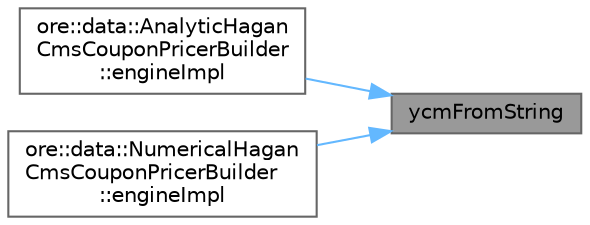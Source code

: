 digraph "ycmFromString"
{
 // INTERACTIVE_SVG=YES
 // LATEX_PDF_SIZE
  bgcolor="transparent";
  edge [fontname=Helvetica,fontsize=10,labelfontname=Helvetica,labelfontsize=10];
  node [fontname=Helvetica,fontsize=10,shape=box,height=0.2,width=0.4];
  rankdir="RL";
  Node1 [label="ycmFromString",height=0.2,width=0.4,color="gray40", fillcolor="grey60", style="filled", fontcolor="black",tooltip=" "];
  Node1 -> Node2 [dir="back",color="steelblue1",style="solid"];
  Node2 [label="ore::data::AnalyticHagan\lCmsCouponPricerBuilder\l::engineImpl",height=0.2,width=0.4,color="grey40", fillcolor="white", style="filled",URL="$classore_1_1data_1_1_analytic_hagan_cms_coupon_pricer_builder.html#a9f76277552080689e2098ef5e11e4261",tooltip=" "];
  Node1 -> Node3 [dir="back",color="steelblue1",style="solid"];
  Node3 [label="ore::data::NumericalHagan\lCmsCouponPricerBuilder\l::engineImpl",height=0.2,width=0.4,color="grey40", fillcolor="white", style="filled",URL="$classore_1_1data_1_1_numerical_hagan_cms_coupon_pricer_builder.html#a9f76277552080689e2098ef5e11e4261",tooltip=" "];
}
